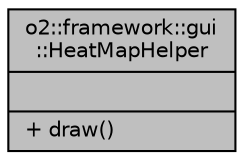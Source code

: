 digraph "o2::framework::gui::HeatMapHelper"
{
 // INTERACTIVE_SVG=YES
  bgcolor="transparent";
  edge [fontname="Helvetica",fontsize="10",labelfontname="Helvetica",labelfontsize="10"];
  node [fontname="Helvetica",fontsize="10",shape=record];
  Node1 [label="{o2::framework::gui\l::HeatMapHelper\n||+ draw()\l}",height=0.2,width=0.4,color="black", fillcolor="grey75", style="filled" fontcolor="black"];
}
